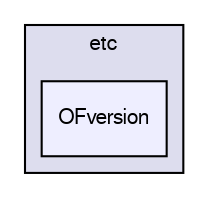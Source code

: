 digraph "/home/cgoniva/CFDEM/CFDEM-x.x-2.1.x/CFDEMcoupling-PUBLIC/src/lagrangian/cfdemParticle/etc/OFversion" {
  compound=true
  node [ fontsize="10", fontname="FreeSans"];
  edge [ labelfontsize="10", labelfontname="FreeSans"];
  subgraph clusterdir_19d200cfbb7b2903e9546321dcedcdb6 {
    graph [ bgcolor="#ddddee", pencolor="black", label="etc" fontname="FreeSans", fontsize="10", URL="dir_19d200cfbb7b2903e9546321dcedcdb6.html"]
  dir_ac747d5f811b5fe332a8a05c2bb5be3f [shape=box, label="OFversion", style="filled", fillcolor="#eeeeff", pencolor="black", URL="dir_ac747d5f811b5fe332a8a05c2bb5be3f.html"];
  }
}
